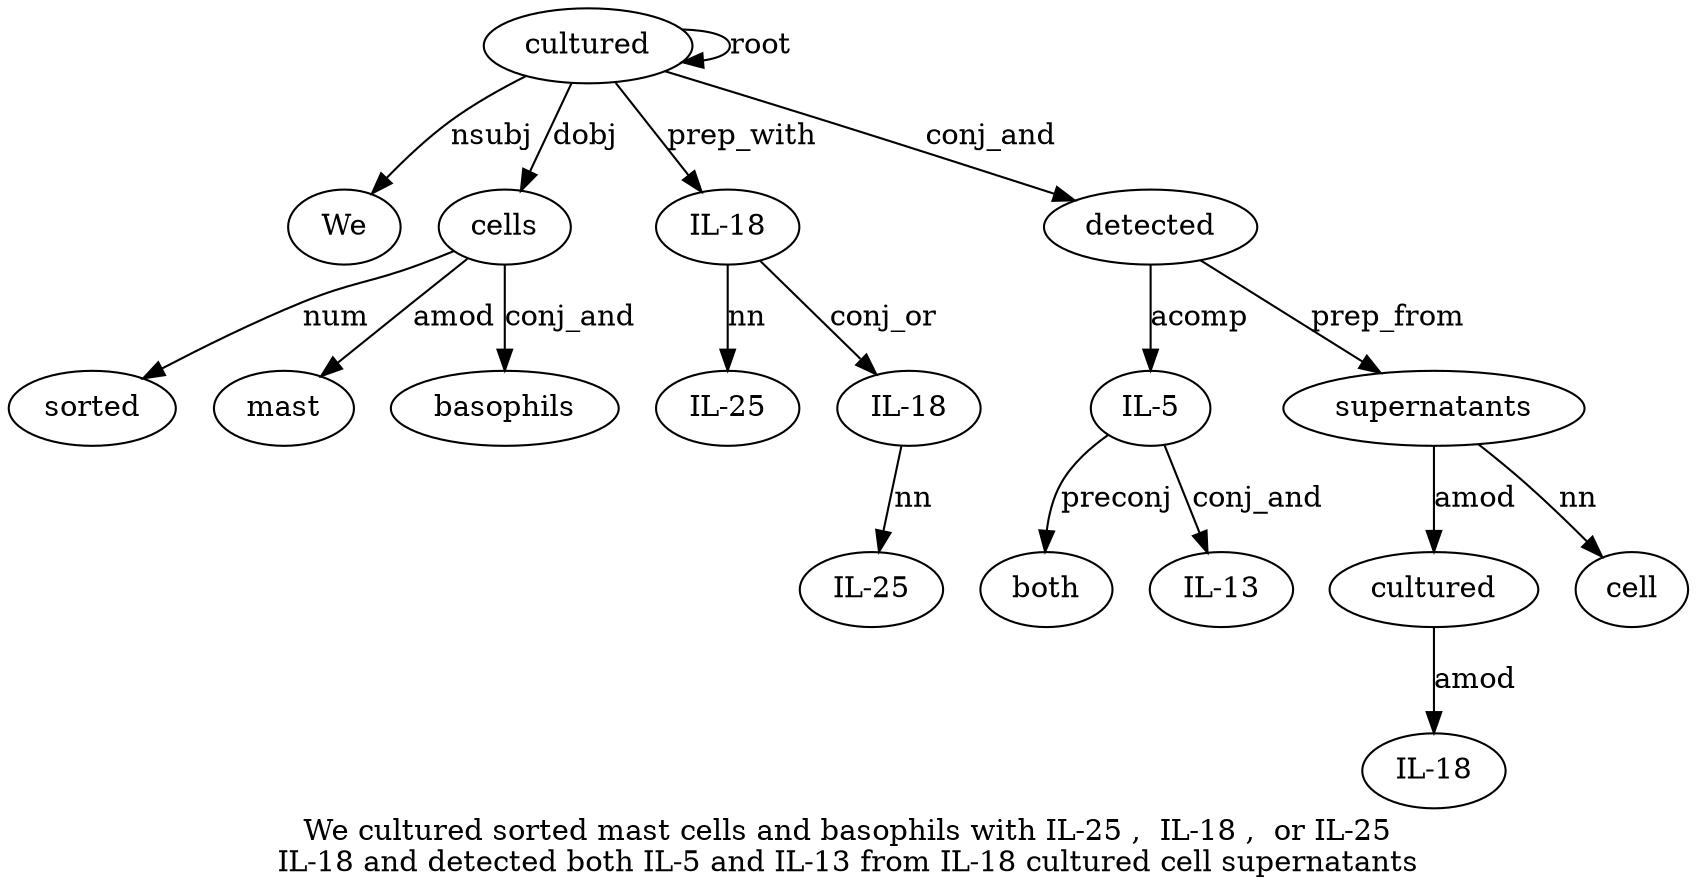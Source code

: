 digraph "We cultured sorted mast cells and basophils with IL-25 ,  IL-18 ,  or IL-25 IL-18 and detected both IL-5 and IL-13 from IL-18 cultured cell supernatants" {
label="We cultured sorted mast cells and basophils with IL-25 ,  IL-18 ,  or IL-25
IL-18 and detected both IL-5 and IL-13 from IL-18 cultured cell supernatants";
cultured2 [style=filled, fillcolor=white, label=cultured];
We1 [style=filled, fillcolor=white, label=We];
cultured2 -> We1  [label=nsubj];
cultured2 -> cultured2  [label=root];
cells5 [style=filled, fillcolor=white, label=cells];
sorted3 [style=filled, fillcolor=white, label=sorted];
cells5 -> sorted3  [label=num];
mast4 [style=filled, fillcolor=white, label=mast];
cells5 -> mast4  [label=amod];
cultured2 -> cells5  [label=dobj];
basophils7 [style=filled, fillcolor=white, label=basophils];
cells5 -> basophils7  [label=conj_and];
"IL-18" [style=filled, fillcolor=white, label="IL-18"];
"IL-259" [style=filled, fillcolor=white, label="IL-25"];
"IL-18" -> "IL-259"  [label=nn];
cultured2 -> "IL-18"  [label=prep_with];
"IL-185" [style=filled, fillcolor=white, label="IL-18"];
"IL-2514" [style=filled, fillcolor=white, label="IL-25"];
"IL-185" -> "IL-2514"  [label=nn];
"IL-18" -> "IL-185"  [label=conj_or];
detected17 [style=filled, fillcolor=white, label=detected];
cultured2 -> detected17  [label=conj_and];
"IL-519" [style=filled, fillcolor=white, label="IL-5"];
both18 [style=filled, fillcolor=white, label=both];
"IL-519" -> both18  [label=preconj];
detected17 -> "IL-519"  [label=acomp];
"IL-132" [style=filled, fillcolor=white, label="IL-13"];
"IL-519" -> "IL-132"  [label=conj_and];
cultured24 [style=filled, fillcolor=white, label=cultured];
"IL-1823" [style=filled, fillcolor=white, label="IL-18"];
cultured24 -> "IL-1823"  [label=amod];
supernatants26 [style=filled, fillcolor=white, label=supernatants];
supernatants26 -> cultured24  [label=amod];
cell25 [style=filled, fillcolor=white, label=cell];
supernatants26 -> cell25  [label=nn];
detected17 -> supernatants26  [label=prep_from];
}
